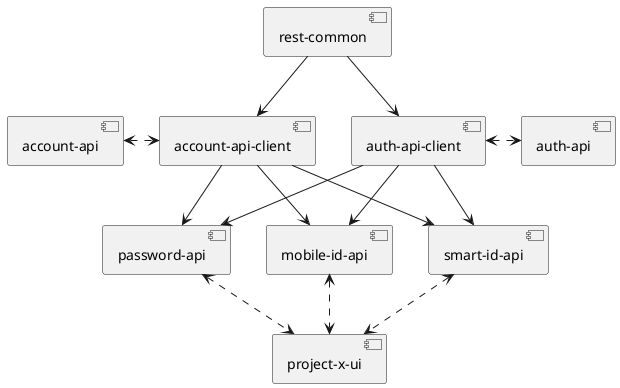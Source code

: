 @startuml project-x

[rest-common] as RestCommon
[account-api-client] as AccountApiClient
[auth-api-client] as AuthApiClient
[auth-api] as AuthApi
[account-api] as AccountApi
[password-api] as PasswordApi
[mobile-id-api] as MobileIdApi
[smart-id-api] as SmartIdApi
[project-x-ui] as UI

[AccountApiClient] <-up- [RestCommon]
[AuthApiClient] <-up- [RestCommon]

[PasswordApi] <..> UI
[MobileIdApi] <..> UI
[SmartIdApi] <..> UI

[AuthApi] <.left.> [AuthApiClient]
[AccountApi] <.right.> [AccountApiClient]

[AuthApiClient] --> [PasswordApi]
[AuthApiClient] --> [MobileIdApi]
[AuthApiClient] --> [SmartIdApi]

[AccountApiClient] --> [PasswordApi]
[AccountApiClient] --> [MobileIdApi]
[AccountApiClient] --> [SmartIdApi]

@enduml